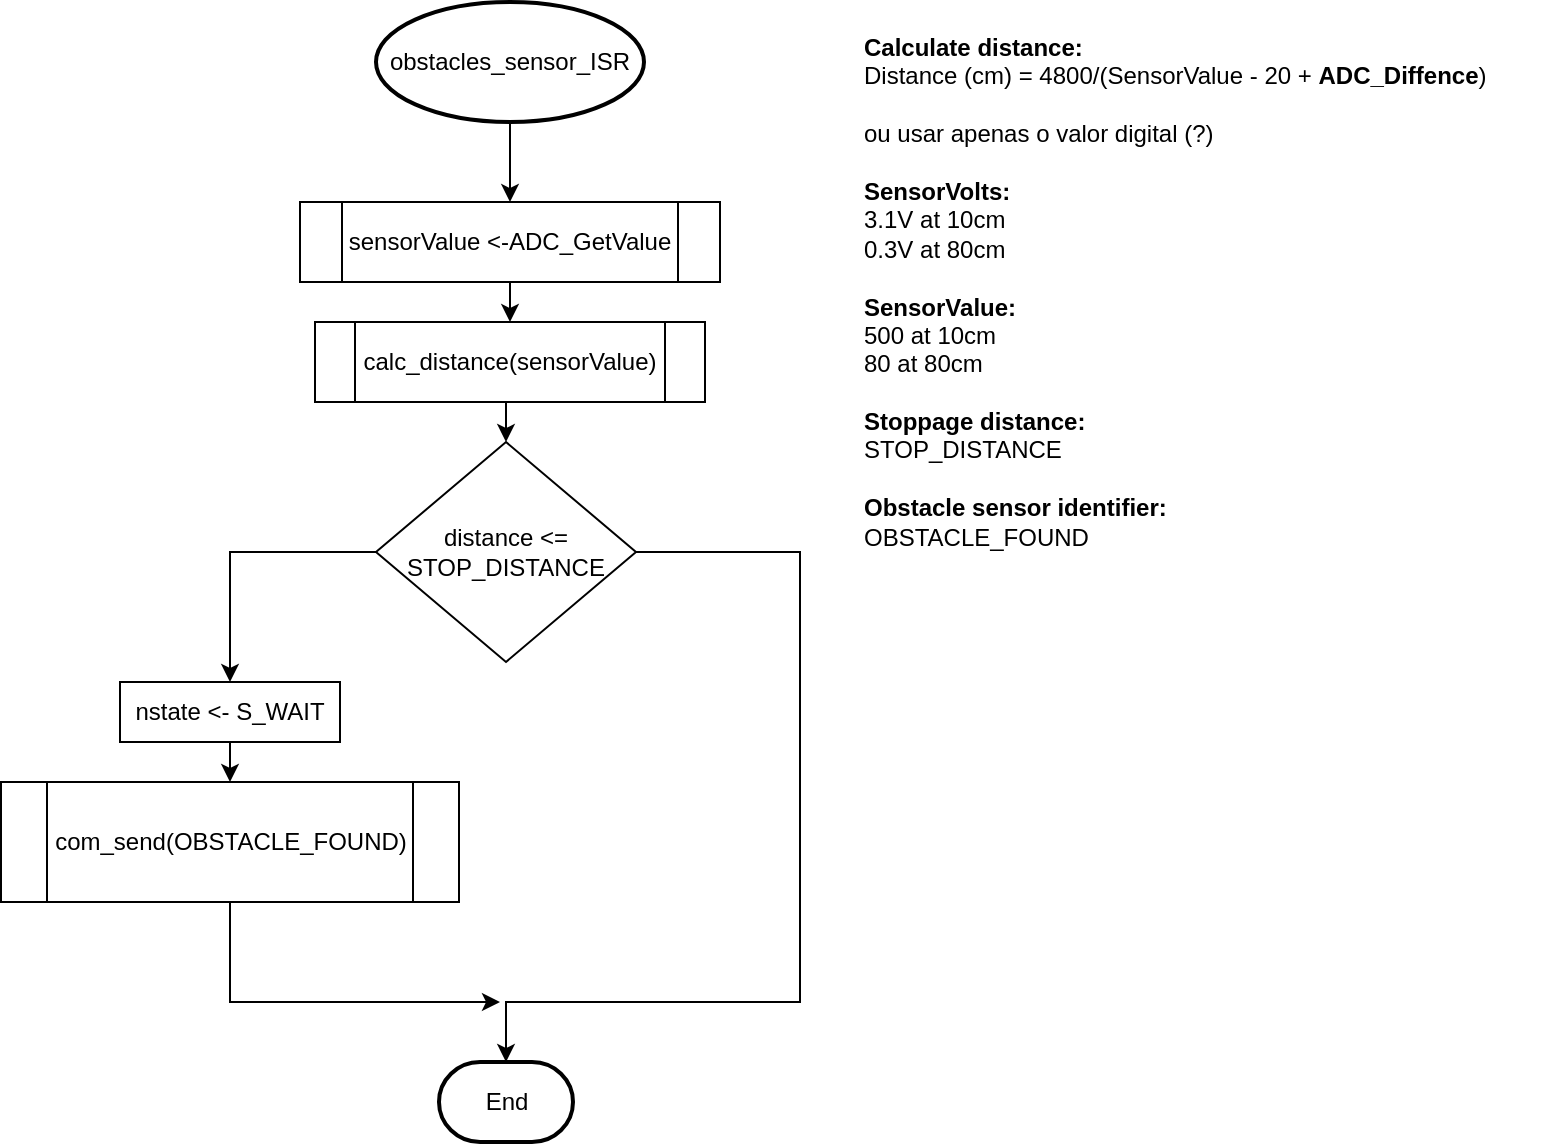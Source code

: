 <mxfile version="14.4.3" type="device"><diagram id="zXB-QTWCgHjaD_UmHKEn" name="Página-1"><mxGraphModel dx="813" dy="493" grid="1" gridSize="10" guides="1" tooltips="1" connect="1" arrows="1" fold="1" page="1" pageScale="1" pageWidth="827" pageHeight="1169" math="0" shadow="0"><root><mxCell id="0"/><mxCell id="1" parent="0"/><mxCell id="hERgeJ6GIpc3N00d1zGr-1" value="&lt;b&gt;Calculate distance:&lt;/b&gt;&lt;br&gt;Distance (cm) = 4800/(SensorValue - 20 + &lt;b&gt;ADC_Diffence&lt;/b&gt;)&lt;br&gt;&lt;br&gt;ou usar apenas o valor digital (?)&lt;br&gt;&lt;br&gt;&lt;b&gt;SensorVolts:&lt;/b&gt;&lt;br&gt;3.1V at 10cm&lt;br&gt;0.3V at 80cm&lt;br&gt;&lt;br&gt;&lt;b&gt;SensorValue:&lt;br&gt;&lt;/b&gt;500 at 10cm&lt;br&gt;80 at 80cm&lt;br&gt;&lt;br&gt;&lt;b&gt;Stoppage distance:&lt;/b&gt;&lt;br&gt;STOP_DISTANCE&lt;br&gt;&lt;br&gt;&lt;b&gt;Obstacle sensor identifier:&lt;br&gt;&lt;/b&gt;OBSTACLE_FOUND" style="text;html=1;strokeColor=none;fillColor=none;align=left;verticalAlign=middle;whiteSpace=wrap;rounded=0;" vertex="1" parent="1"><mxGeometry x="500" y="20" width="340" height="290" as="geometry"/></mxCell><mxCell id="hERgeJ6GIpc3N00d1zGr-13" style="edgeStyle=orthogonalEdgeStyle;rounded=0;orthogonalLoop=1;jettySize=auto;html=1;exitX=0.5;exitY=1;exitDx=0;exitDy=0;exitPerimeter=0;entryX=0.5;entryY=0;entryDx=0;entryDy=0;" edge="1" parent="1" source="hERgeJ6GIpc3N00d1zGr-2" target="hERgeJ6GIpc3N00d1zGr-4"><mxGeometry relative="1" as="geometry"/></mxCell><mxCell id="hERgeJ6GIpc3N00d1zGr-2" value="obstacles_sensor_ISR" style="strokeWidth=2;html=1;shape=mxgraph.flowchart.start_1;whiteSpace=wrap;" vertex="1" parent="1"><mxGeometry x="258" y="20" width="134" height="60" as="geometry"/></mxCell><mxCell id="hERgeJ6GIpc3N00d1zGr-14" style="edgeStyle=orthogonalEdgeStyle;rounded=0;orthogonalLoop=1;jettySize=auto;html=1;exitX=0.5;exitY=1;exitDx=0;exitDy=0;entryX=0.5;entryY=0;entryDx=0;entryDy=0;" edge="1" parent="1" source="hERgeJ6GIpc3N00d1zGr-4" target="hERgeJ6GIpc3N00d1zGr-8"><mxGeometry relative="1" as="geometry"/></mxCell><mxCell id="hERgeJ6GIpc3N00d1zGr-4" value="sensorValue &amp;lt;-ADC_GetValue" style="shape=process;whiteSpace=wrap;html=1;backgroundOutline=1;align=center;" vertex="1" parent="1"><mxGeometry x="220" y="120" width="210" height="40" as="geometry"/></mxCell><mxCell id="hERgeJ6GIpc3N00d1zGr-15" style="edgeStyle=orthogonalEdgeStyle;rounded=0;orthogonalLoop=1;jettySize=auto;html=1;exitX=0.5;exitY=1;exitDx=0;exitDy=0;entryX=0.5;entryY=0;entryDx=0;entryDy=0;" edge="1" parent="1" source="hERgeJ6GIpc3N00d1zGr-8" target="hERgeJ6GIpc3N00d1zGr-9"><mxGeometry relative="1" as="geometry"/></mxCell><mxCell id="hERgeJ6GIpc3N00d1zGr-8" value="calc_distance(sensorValue)" style="shape=process;whiteSpace=wrap;html=1;backgroundOutline=1;align=center;" vertex="1" parent="1"><mxGeometry x="227.5" y="180" width="195" height="40" as="geometry"/></mxCell><mxCell id="hERgeJ6GIpc3N00d1zGr-11" style="edgeStyle=orthogonalEdgeStyle;rounded=0;orthogonalLoop=1;jettySize=auto;html=1;exitX=0;exitY=0.5;exitDx=0;exitDy=0;entryX=0.5;entryY=0;entryDx=0;entryDy=0;" edge="1" parent="1" source="hERgeJ6GIpc3N00d1zGr-9" target="hERgeJ6GIpc3N00d1zGr-10"><mxGeometry relative="1" as="geometry"/></mxCell><mxCell id="hERgeJ6GIpc3N00d1zGr-18" style="edgeStyle=orthogonalEdgeStyle;rounded=0;orthogonalLoop=1;jettySize=auto;html=1;exitX=1;exitY=0.5;exitDx=0;exitDy=0;entryX=0.5;entryY=0;entryDx=0;entryDy=0;entryPerimeter=0;" edge="1" parent="1" source="hERgeJ6GIpc3N00d1zGr-9" target="hERgeJ6GIpc3N00d1zGr-17"><mxGeometry relative="1" as="geometry"><Array as="points"><mxPoint x="470" y="295"/><mxPoint x="470" y="520"/><mxPoint x="323" y="520"/></Array></mxGeometry></mxCell><mxCell id="hERgeJ6GIpc3N00d1zGr-9" value="distance &amp;lt;=&lt;br&gt;&lt;div style=&quot;text-align: center&quot;&gt;&lt;span style=&quot;text-align: left&quot;&gt;STOP_DISTANCE&lt;/span&gt;&lt;/div&gt;" style="rhombus;whiteSpace=wrap;html=1;align=center;" vertex="1" parent="1"><mxGeometry x="258" y="240" width="130" height="110" as="geometry"/></mxCell><mxCell id="hERgeJ6GIpc3N00d1zGr-16" style="edgeStyle=orthogonalEdgeStyle;rounded=0;orthogonalLoop=1;jettySize=auto;html=1;exitX=0.5;exitY=1;exitDx=0;exitDy=0;entryX=0.5;entryY=0;entryDx=0;entryDy=0;" edge="1" parent="1" source="hERgeJ6GIpc3N00d1zGr-10" target="hERgeJ6GIpc3N00d1zGr-12"><mxGeometry relative="1" as="geometry"/></mxCell><mxCell id="hERgeJ6GIpc3N00d1zGr-10" value="nstate &amp;lt;- S_WAIT" style="rounded=0;whiteSpace=wrap;html=1;align=center;" vertex="1" parent="1"><mxGeometry x="130" y="360" width="110" height="30" as="geometry"/></mxCell><mxCell id="hERgeJ6GIpc3N00d1zGr-19" style="edgeStyle=orthogonalEdgeStyle;rounded=0;orthogonalLoop=1;jettySize=auto;html=1;exitX=0.5;exitY=1;exitDx=0;exitDy=0;" edge="1" parent="1" source="hERgeJ6GIpc3N00d1zGr-12"><mxGeometry relative="1" as="geometry"><mxPoint x="320" y="520" as="targetPoint"/><Array as="points"><mxPoint x="185" y="520"/></Array></mxGeometry></mxCell><mxCell id="hERgeJ6GIpc3N00d1zGr-12" value="com_send(&lt;span style=&quot;text-align: left&quot;&gt;OBSTACLE_FOUND)&lt;/span&gt;" style="shape=process;whiteSpace=wrap;html=1;backgroundOutline=1;align=center;" vertex="1" parent="1"><mxGeometry x="70.5" y="410" width="229" height="60" as="geometry"/></mxCell><mxCell id="hERgeJ6GIpc3N00d1zGr-17" value="End" style="strokeWidth=2;html=1;shape=mxgraph.flowchart.terminator;whiteSpace=wrap;align=center;" vertex="1" parent="1"><mxGeometry x="289.5" y="550" width="67" height="40" as="geometry"/></mxCell></root></mxGraphModel></diagram></mxfile>
